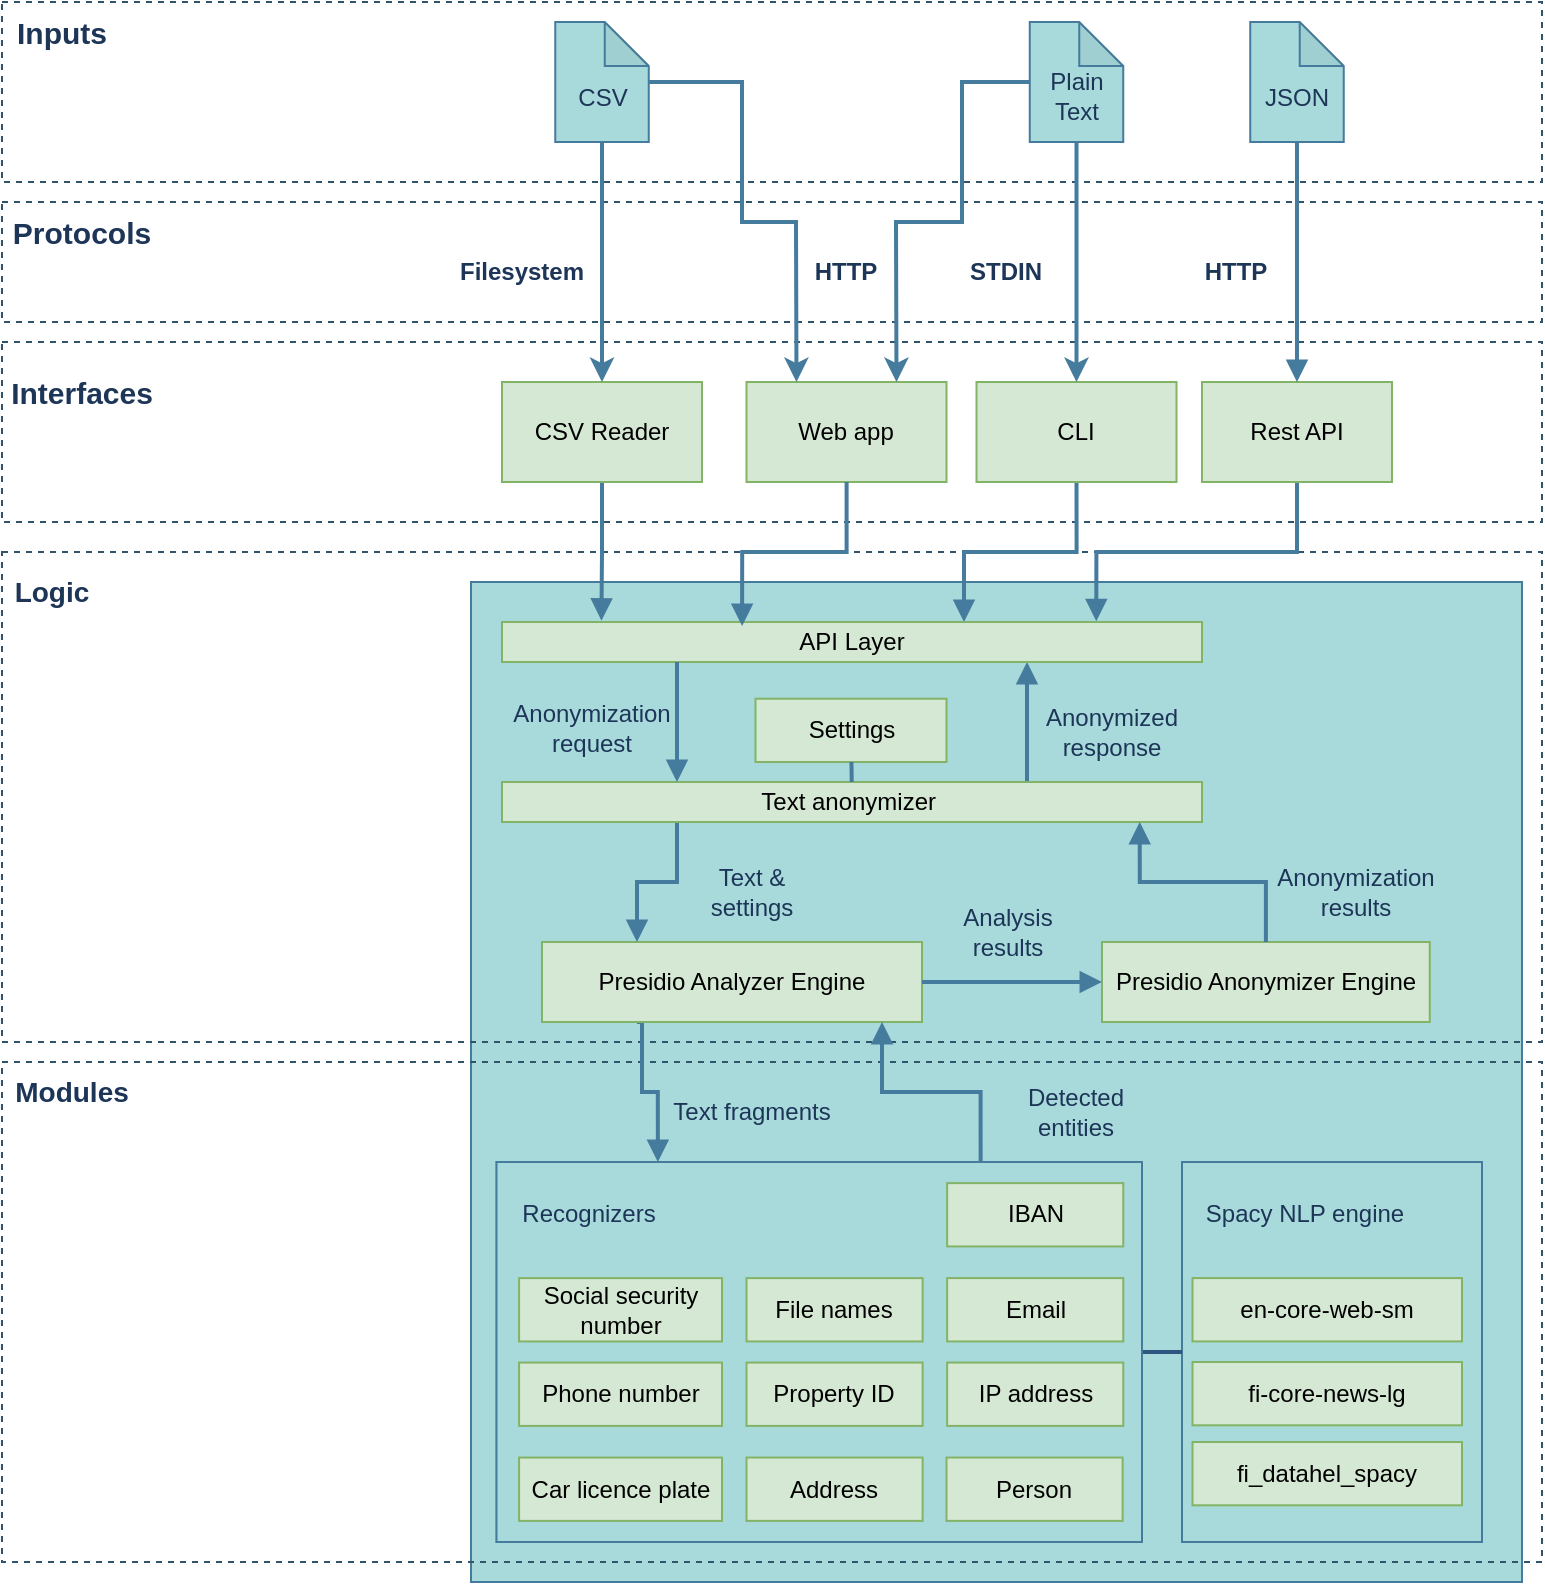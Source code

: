 <mxfile version="24.3.0" type="device">
  <diagram name="Page-1" id="s0ebGFrj-XR6TxXkH2C8">
    <mxGraphModel dx="1235" dy="1377" grid="1" gridSize="10" guides="1" tooltips="1" connect="1" arrows="1" fold="1" page="1" pageScale="1" pageWidth="700" pageHeight="750" math="0" shadow="0">
      <root>
        <mxCell id="0" />
        <mxCell id="1" parent="0" />
        <mxCell id="o0SU16Npg5g32bGM0q8D-1" value="" style="rounded=0;whiteSpace=wrap;html=1;dashed=1;fillColor=none;strokeColor=#2F546B;fontColor=#1D3557;strokeWidth=1;" parent="1" vertex="1">
          <mxGeometry x="20" y="110" width="770" height="60" as="geometry" />
        </mxCell>
        <mxCell id="o0SU16Npg5g32bGM0q8D-2" value="" style="rounded=0;whiteSpace=wrap;html=1;fillColor=#A8DADC;strokeColor=#457B9D;fontColor=#1D3557;" parent="1" vertex="1">
          <mxGeometry x="254.5" y="300" width="525.5" height="500" as="geometry" />
        </mxCell>
        <mxCell id="o0SU16Npg5g32bGM0q8D-3" value="" style="rounded=0;whiteSpace=wrap;html=1;dashed=1;fillColor=none;strokeColor=#2F546B;fontColor=#1D3557;strokeWidth=1;" parent="1" vertex="1">
          <mxGeometry x="20" y="540" width="770" height="250" as="geometry" />
        </mxCell>
        <mxCell id="o0SU16Npg5g32bGM0q8D-4" value="" style="rounded=0;whiteSpace=wrap;html=1;dashed=1;fillColor=none;strokeColor=#2F546B;fontColor=#1D3557;strokeWidth=1;" parent="1" vertex="1">
          <mxGeometry x="20" y="285" width="770" height="245" as="geometry" />
        </mxCell>
        <mxCell id="o0SU16Npg5g32bGM0q8D-5" value="" style="rounded=0;whiteSpace=wrap;html=1;dashed=1;fillColor=none;strokeColor=#2F546B;fontColor=#1D3557;strokeWidth=1;" parent="1" vertex="1">
          <mxGeometry x="20" y="180" width="770" height="90" as="geometry" />
        </mxCell>
        <mxCell id="o0SU16Npg5g32bGM0q8D-6" value="" style="rounded=0;whiteSpace=wrap;html=1;dashed=1;fillColor=none;strokeColor=#2F546B;fontColor=#1D3557;strokeWidth=1;" parent="1" vertex="1">
          <mxGeometry x="20" y="10" width="770" height="90" as="geometry" />
        </mxCell>
        <mxCell id="o0SU16Npg5g32bGM0q8D-7" style="edgeStyle=orthogonalEdgeStyle;rounded=0;orthogonalLoop=1;jettySize=auto;html=1;exitX=0.25;exitY=1;exitDx=0;exitDy=0;entryX=0.25;entryY=0;entryDx=0;entryDy=0;endArrow=block;endFill=1;labelBackgroundColor=#F1FAEE;strokeColor=#457B9D;fontColor=#1D3557;strokeWidth=2;" parent="1" source="o0SU16Npg5g32bGM0q8D-9" target="o0SU16Npg5g32bGM0q8D-25" edge="1">
          <mxGeometry relative="1" as="geometry">
            <Array as="points">
              <mxPoint x="340" y="520" />
              <mxPoint x="340" y="555" />
              <mxPoint x="348" y="555" />
            </Array>
          </mxGeometry>
        </mxCell>
        <mxCell id="o0SU16Npg5g32bGM0q8D-9" value="Presidio Analyzer Engine" style="rounded=0;whiteSpace=wrap;html=1;fillColor=#d5e8d4;strokeColor=#82b366;" parent="1" vertex="1">
          <mxGeometry x="290" y="480" width="190" height="40" as="geometry" />
        </mxCell>
        <mxCell id="o0SU16Npg5g32bGM0q8D-10" style="edgeStyle=orthogonalEdgeStyle;rounded=0;orthogonalLoop=1;jettySize=auto;html=1;exitX=0.75;exitY=0;exitDx=0;exitDy=0;endArrow=block;endFill=1;labelBackgroundColor=#F1FAEE;strokeColor=#457B9D;fontColor=#1D3557;strokeWidth=2;" parent="1" source="o0SU16Npg5g32bGM0q8D-25" target="o0SU16Npg5g32bGM0q8D-9" edge="1">
          <mxGeometry relative="1" as="geometry">
            <Array as="points">
              <mxPoint x="509" y="555" />
              <mxPoint x="460" y="555" />
            </Array>
          </mxGeometry>
        </mxCell>
        <mxCell id="o0SU16Npg5g32bGM0q8D-11" style="edgeStyle=orthogonalEdgeStyle;rounded=0;orthogonalLoop=1;jettySize=auto;html=1;exitX=0.5;exitY=1;exitDx=0;exitDy=0;endArrow=block;endFill=1;entryX=0.142;entryY=-0.033;entryDx=0;entryDy=0;labelBackgroundColor=#F1FAEE;strokeColor=#457B9D;fontColor=#1D3557;strokeWidth=2;entryPerimeter=0;" parent="1" source="o0SU16Npg5g32bGM0q8D-12" target="o0SU16Npg5g32bGM0q8D-37" edge="1">
          <mxGeometry relative="1" as="geometry" />
        </mxCell>
        <mxCell id="o0SU16Npg5g32bGM0q8D-12" value="CSV Reader" style="rounded=0;whiteSpace=wrap;html=1;fillColor=#d5e8d4;strokeColor=#82b366;" parent="1" vertex="1">
          <mxGeometry x="270" y="200" width="100" height="50" as="geometry" />
        </mxCell>
        <mxCell id="o0SU16Npg5g32bGM0q8D-13" style="edgeStyle=orthogonalEdgeStyle;rounded=0;orthogonalLoop=1;jettySize=auto;html=1;exitX=0.5;exitY=1;exitDx=0;exitDy=0;endArrow=block;endFill=1;labelBackgroundColor=#F1FAEE;strokeColor=#457B9D;fontColor=#1D3557;strokeWidth=2;entryX=0.66;entryY=0;entryDx=0;entryDy=0;entryPerimeter=0;" parent="1" source="o0SU16Npg5g32bGM0q8D-14" target="o0SU16Npg5g32bGM0q8D-37" edge="1">
          <mxGeometry relative="1" as="geometry" />
        </mxCell>
        <mxCell id="o0SU16Npg5g32bGM0q8D-14" value="CLI" style="rounded=0;whiteSpace=wrap;html=1;fillColor=#d5e8d4;strokeColor=#82b366;" parent="1" vertex="1">
          <mxGeometry x="507.25" y="200" width="100" height="50" as="geometry" />
        </mxCell>
        <mxCell id="o0SU16Npg5g32bGM0q8D-15" style="edgeStyle=orthogonalEdgeStyle;rounded=0;orthogonalLoop=1;jettySize=auto;html=1;exitX=0.5;exitY=1;exitDx=0;exitDy=0;entryX=0.849;entryY=-0.017;entryDx=0;entryDy=0;entryPerimeter=0;endArrow=block;endFill=1;labelBackgroundColor=#F1FAEE;strokeColor=#457B9D;fontColor=#1D3557;strokeWidth=2;" parent="1" source="o0SU16Npg5g32bGM0q8D-16" target="o0SU16Npg5g32bGM0q8D-37" edge="1">
          <mxGeometry relative="1" as="geometry" />
        </mxCell>
        <mxCell id="o0SU16Npg5g32bGM0q8D-16" value="Rest API" style="rounded=0;whiteSpace=wrap;html=1;fillColor=#d5e8d4;strokeColor=#82b366;" parent="1" vertex="1">
          <mxGeometry x="620" y="200" width="95" height="50" as="geometry" />
        </mxCell>
        <mxCell id="o0SU16Npg5g32bGM0q8D-17" style="edgeStyle=orthogonalEdgeStyle;rounded=0;orthogonalLoop=1;jettySize=auto;html=1;endArrow=block;endFill=1;entryX=0.25;entryY=0;entryDx=0;entryDy=0;exitX=0.25;exitY=1;exitDx=0;exitDy=0;labelBackgroundColor=#F1FAEE;strokeColor=#457B9D;fontColor=#1D3557;strokeWidth=2;" parent="1" source="o0SU16Npg5g32bGM0q8D-19" target="o0SU16Npg5g32bGM0q8D-9" edge="1">
          <mxGeometry relative="1" as="geometry">
            <mxPoint x="170" y="400" as="sourcePoint" />
          </mxGeometry>
        </mxCell>
        <mxCell id="o0SU16Npg5g32bGM0q8D-18" style="edgeStyle=orthogonalEdgeStyle;rounded=0;orthogonalLoop=1;jettySize=auto;html=1;exitX=0.75;exitY=0;exitDx=0;exitDy=0;entryX=0.75;entryY=1;entryDx=0;entryDy=0;endArrow=block;endFill=1;labelBackgroundColor=#F1FAEE;strokeColor=#457B9D;fontColor=#1D3557;strokeWidth=2;" parent="1" source="o0SU16Npg5g32bGM0q8D-19" target="o0SU16Npg5g32bGM0q8D-37" edge="1">
          <mxGeometry relative="1" as="geometry" />
        </mxCell>
        <mxCell id="o0SU16Npg5g32bGM0q8D-19" value="Text anonymizer&amp;nbsp;" style="rounded=0;whiteSpace=wrap;html=1;fillColor=#d5e8d4;strokeColor=#82b366;" parent="1" vertex="1">
          <mxGeometry x="270" y="400" width="350" height="20" as="geometry" />
        </mxCell>
        <mxCell id="o0SU16Npg5g32bGM0q8D-20" value="Text &amp;amp; settings" style="text;html=1;strokeColor=none;fillColor=none;align=center;verticalAlign=middle;whiteSpace=wrap;rounded=0;fontColor=#1D3557;" parent="1" vertex="1">
          <mxGeometry x="365" y="440" width="60" height="30" as="geometry" />
        </mxCell>
        <mxCell id="o0SU16Npg5g32bGM0q8D-22" value="Text fragments" style="text;html=1;strokeColor=none;fillColor=none;align=center;verticalAlign=middle;whiteSpace=wrap;rounded=0;fontColor=#1D3557;" parent="1" vertex="1">
          <mxGeometry x="350" y="550" width="90" height="30" as="geometry" />
        </mxCell>
        <mxCell id="o0SU16Npg5g32bGM0q8D-23" value="Detected&lt;br&gt;entities" style="text;html=1;strokeColor=none;fillColor=none;align=center;verticalAlign=middle;whiteSpace=wrap;rounded=0;fontColor=#1D3557;" parent="1" vertex="1">
          <mxGeometry x="527.13" y="550" width="60.25" height="30" as="geometry" />
        </mxCell>
        <mxCell id="o0SU16Npg5g32bGM0q8D-24" value="" style="group;fillColor=#d5e8d4;strokeColor=#82B366;container=0;" parent="1" vertex="1" connectable="0">
          <mxGeometry x="267.25" y="590" width="322.75" height="190" as="geometry" />
        </mxCell>
        <mxCell id="o0SU16Npg5g32bGM0q8D-37" value="API Layer&lt;br&gt;" style="rounded=0;whiteSpace=wrap;html=1;fillColor=#d5e8d4;strokeColor=#82b366;" parent="1" vertex="1">
          <mxGeometry x="270" y="320" width="350" height="20" as="geometry" />
        </mxCell>
        <mxCell id="o0SU16Npg5g32bGM0q8D-38" value="Anonymization request" style="text;html=1;strokeColor=none;fillColor=none;align=center;verticalAlign=middle;whiteSpace=wrap;rounded=0;fontColor=#1D3557;" parent="1" vertex="1">
          <mxGeometry x="290" y="358.34" width="50" height="30" as="geometry" />
        </mxCell>
        <mxCell id="o0SU16Npg5g32bGM0q8D-39" value="Anonymized&lt;br&gt;response" style="text;html=1;strokeColor=none;fillColor=none;align=center;verticalAlign=middle;whiteSpace=wrap;rounded=0;fontColor=#1D3557;" parent="1" vertex="1">
          <mxGeometry x="550" y="360" width="50" height="30" as="geometry" />
        </mxCell>
        <mxCell id="o0SU16Npg5g32bGM0q8D-40" value="&lt;br&gt;CSV" style="shape=note;whiteSpace=wrap;html=1;backgroundOutline=1;darkOpacity=0.05;size=22;fillColor=#A8DADC;strokeColor=#457B9D;fontColor=#1D3557;" parent="1" vertex="1">
          <mxGeometry x="296.63" y="20" width="46.75" height="60" as="geometry" />
        </mxCell>
        <mxCell id="o0SU16Npg5g32bGM0q8D-42" value="STDIN" style="text;html=1;strokeColor=none;fillColor=none;align=center;verticalAlign=middle;whiteSpace=wrap;rounded=0;fontColor=#1D3557;fontStyle=1" parent="1" vertex="1">
          <mxGeometry x="492.25" y="130" width="60" height="30" as="geometry" />
        </mxCell>
        <mxCell id="o0SU16Npg5g32bGM0q8D-43" value="" style="endArrow=classic;html=1;rounded=0;entryX=0.5;entryY=0;entryDx=0;entryDy=0;labelBackgroundColor=#F1FAEE;strokeColor=#457B9D;fontColor=#1D3557;strokeWidth=2;" parent="1" source="o0SU16Npg5g32bGM0q8D-40" target="o0SU16Npg5g32bGM0q8D-12" edge="1">
          <mxGeometry width="50" height="50" relative="1" as="geometry">
            <mxPoint x="450" y="90" as="sourcePoint" />
            <mxPoint x="449.619" y="170" as="targetPoint" />
          </mxGeometry>
        </mxCell>
        <mxCell id="o0SU16Npg5g32bGM0q8D-44" value="Filesystem" style="text;html=1;strokeColor=none;fillColor=none;align=center;verticalAlign=middle;whiteSpace=wrap;rounded=0;fontColor=#1D3557;fontStyle=1" parent="1" vertex="1">
          <mxGeometry x="250" y="130" width="60" height="30" as="geometry" />
        </mxCell>
        <mxCell id="o0SU16Npg5g32bGM0q8D-45" style="edgeStyle=orthogonalEdgeStyle;rounded=0;orthogonalLoop=1;jettySize=auto;html=1;endArrow=block;endFill=1;labelBackgroundColor=#F1FAEE;strokeColor=#457B9D;fontColor=#1D3557;strokeWidth=2;" parent="1" source="o0SU16Npg5g32bGM0q8D-53" target="o0SU16Npg5g32bGM0q8D-16" edge="1">
          <mxGeometry relative="1" as="geometry">
            <mxPoint x="722.75" y="215" as="sourcePoint" />
          </mxGeometry>
        </mxCell>
        <mxCell id="o0SU16Npg5g32bGM0q8D-46" value="HTTP" style="text;html=1;strokeColor=none;fillColor=none;align=center;verticalAlign=middle;whiteSpace=wrap;rounded=0;fontColor=#1D3557;fontStyle=1" parent="1" vertex="1">
          <mxGeometry x="607.25" y="130" width="60" height="30" as="geometry" />
        </mxCell>
        <mxCell id="o0SU16Npg5g32bGM0q8D-47" value="Logic" style="text;html=1;strokeColor=none;fillColor=none;align=center;verticalAlign=middle;whiteSpace=wrap;rounded=0;fontSize=14;fontColor=#1D3557;fontStyle=1" parent="1" vertex="1">
          <mxGeometry x="25" y="290" width="40" height="30" as="geometry" />
        </mxCell>
        <mxCell id="o0SU16Npg5g32bGM0q8D-48" value="Modules" style="text;html=1;strokeColor=none;fillColor=none;align=center;verticalAlign=middle;whiteSpace=wrap;rounded=0;fontSize=14;fontColor=#1D3557;fontStyle=1" parent="1" vertex="1">
          <mxGeometry x="25" y="540" width="60" height="30" as="geometry" />
        </mxCell>
        <mxCell id="o0SU16Npg5g32bGM0q8D-49" value="Interfaces" style="text;html=1;strokeColor=none;fillColor=none;align=center;verticalAlign=middle;whiteSpace=wrap;rounded=0;fontSize=15;fontColor=#1D3557;fontStyle=1" parent="1" vertex="1">
          <mxGeometry x="25" y="190" width="70" height="30" as="geometry" />
        </mxCell>
        <mxCell id="o0SU16Npg5g32bGM0q8D-50" value="Protocols" style="text;html=1;strokeColor=none;fillColor=none;align=center;verticalAlign=middle;whiteSpace=wrap;rounded=0;fontSize=15;fontColor=#1D3557;fontStyle=1" parent="1" vertex="1">
          <mxGeometry x="25" y="110" width="70" height="30" as="geometry" />
        </mxCell>
        <mxCell id="o0SU16Npg5g32bGM0q8D-51" value="Inputs" style="text;html=1;strokeColor=none;fillColor=none;align=center;verticalAlign=middle;whiteSpace=wrap;rounded=0;fontSize=15;fontColor=#1D3557;fontStyle=1" parent="1" vertex="1">
          <mxGeometry x="25" y="10" width="50" height="30" as="geometry" />
        </mxCell>
        <mxCell id="o0SU16Npg5g32bGM0q8D-52" value="&lt;br&gt;Plain&lt;br&gt;Text" style="shape=note;whiteSpace=wrap;html=1;backgroundOutline=1;darkOpacity=0.05;size=22;fillColor=#A8DADC;strokeColor=#457B9D;fontColor=#1D3557;" parent="1" vertex="1">
          <mxGeometry x="533.88" y="20" width="46.75" height="60" as="geometry" />
        </mxCell>
        <mxCell id="o0SU16Npg5g32bGM0q8D-53" value="&lt;br&gt;JSON" style="shape=note;whiteSpace=wrap;html=1;backgroundOutline=1;darkOpacity=0.05;size=22;fillColor=#A8DADC;strokeColor=#457B9D;fontColor=#1D3557;" parent="1" vertex="1">
          <mxGeometry x="644.12" y="20" width="46.75" height="60" as="geometry" />
        </mxCell>
        <mxCell id="o0SU16Npg5g32bGM0q8D-54" style="edgeStyle=orthogonalEdgeStyle;rounded=0;orthogonalLoop=1;jettySize=auto;html=1;exitX=0.25;exitY=1;exitDx=0;exitDy=0;entryX=0.25;entryY=0;entryDx=0;entryDy=0;endArrow=block;endFill=1;labelBackgroundColor=#F1FAEE;strokeColor=#457B9D;fontColor=#1D3557;strokeWidth=2;" parent="1" source="o0SU16Npg5g32bGM0q8D-37" target="o0SU16Npg5g32bGM0q8D-19" edge="1">
          <mxGeometry relative="1" as="geometry" />
        </mxCell>
        <mxCell id="o0SU16Npg5g32bGM0q8D-55" value="Settings" style="rounded=0;whiteSpace=wrap;html=1;fillColor=#d5e8d4;strokeColor=#82b366;" parent="1" vertex="1">
          <mxGeometry x="396.75" y="358.34" width="95.5" height="31.66" as="geometry" />
        </mxCell>
        <mxCell id="o0SU16Npg5g32bGM0q8D-56" value="" style="endArrow=none;html=1;rounded=1;sketch=0;fontColor=#1D3557;strokeColor=#457B9D;strokeWidth=2;fillColor=#A8DADC;curved=0;" parent="1" source="o0SU16Npg5g32bGM0q8D-19" target="o0SU16Npg5g32bGM0q8D-55" edge="1">
          <mxGeometry width="50" height="50" relative="1" as="geometry">
            <mxPoint x="460" y="410" as="sourcePoint" />
            <mxPoint x="480" y="450" as="targetPoint" />
          </mxGeometry>
        </mxCell>
        <mxCell id="o0SU16Npg5g32bGM0q8D-83" value="Web app" style="rounded=0;whiteSpace=wrap;html=1;fillColor=#d5e8d4;strokeColor=#82b366;" parent="1" vertex="1">
          <mxGeometry x="392.25" y="200" width="100" height="50" as="geometry" />
        </mxCell>
        <mxCell id="o0SU16Npg5g32bGM0q8D-90" value="HTTP" style="text;html=1;strokeColor=none;fillColor=none;align=center;verticalAlign=middle;whiteSpace=wrap;rounded=0;fontColor=#1D3557;fontStyle=1" parent="1" vertex="1">
          <mxGeometry x="412.25" y="130" width="60" height="30" as="geometry" />
        </mxCell>
        <mxCell id="o0SU16Npg5g32bGM0q8D-92" value="" style="endArrow=classic;html=1;rounded=0;labelBackgroundColor=#F1FAEE;strokeColor=#457B9D;fontColor=#1D3557;strokeWidth=2;" parent="1" source="o0SU16Npg5g32bGM0q8D-52" target="o0SU16Npg5g32bGM0q8D-14" edge="1">
          <mxGeometry width="50" height="50" relative="1" as="geometry">
            <mxPoint x="330" y="90" as="sourcePoint" />
            <mxPoint x="330" y="210" as="targetPoint" />
          </mxGeometry>
        </mxCell>
        <mxCell id="o0SU16Npg5g32bGM0q8D-93" value="" style="endArrow=classic;html=1;rounded=0;labelBackgroundColor=#F1FAEE;strokeColor=#457B9D;fontColor=#1D3557;strokeWidth=2;entryX=0.75;entryY=0;entryDx=0;entryDy=0;" parent="1" source="o0SU16Npg5g32bGM0q8D-52" target="o0SU16Npg5g32bGM0q8D-83" edge="1">
          <mxGeometry width="50" height="50" relative="1" as="geometry">
            <mxPoint x="472" y="90" as="sourcePoint" />
            <mxPoint x="442" y="200" as="targetPoint" />
            <Array as="points">
              <mxPoint x="500" y="50" />
              <mxPoint x="500" y="120" />
              <mxPoint x="467" y="120" />
            </Array>
          </mxGeometry>
        </mxCell>
        <mxCell id="o0SU16Npg5g32bGM0q8D-94" value="" style="endArrow=classic;html=1;rounded=0;labelBackgroundColor=#F1FAEE;strokeColor=#457B9D;fontColor=#1D3557;strokeWidth=2;entryX=0.25;entryY=0;entryDx=0;entryDy=0;" parent="1" source="o0SU16Npg5g32bGM0q8D-40" target="o0SU16Npg5g32bGM0q8D-83" edge="1">
          <mxGeometry width="50" height="50" relative="1" as="geometry">
            <mxPoint x="482" y="100" as="sourcePoint" />
            <mxPoint x="546" y="210" as="targetPoint" />
            <Array as="points">
              <mxPoint x="390" y="50" />
              <mxPoint x="390" y="120" />
              <mxPoint x="417" y="120" />
            </Array>
          </mxGeometry>
        </mxCell>
        <mxCell id="o0SU16Npg5g32bGM0q8D-96" style="edgeStyle=orthogonalEdgeStyle;rounded=0;orthogonalLoop=1;jettySize=auto;html=1;endArrow=block;endFill=1;labelBackgroundColor=#F1FAEE;strokeColor=#457B9D;fontColor=#1D3557;strokeWidth=2;entryX=0.343;entryY=0.1;entryDx=0;entryDy=0;entryPerimeter=0;" parent="1" source="o0SU16Npg5g32bGM0q8D-83" target="o0SU16Npg5g32bGM0q8D-37" edge="1">
          <mxGeometry relative="1" as="geometry">
            <mxPoint x="678" y="260" as="sourcePoint" />
            <mxPoint x="577" y="330" as="targetPoint" />
          </mxGeometry>
        </mxCell>
        <mxCell id="o0SU16Npg5g32bGM0q8D-97" value="" style="group;fillColor=#d5e8d4;strokeColor=#82B366;" parent="1" vertex="1" connectable="0">
          <mxGeometry x="610" y="590" width="150" height="190" as="geometry" />
        </mxCell>
        <mxCell id="o0SU16Npg5g32bGM0q8D-98" value="" style="rounded=0;whiteSpace=wrap;html=1;fillColor=#A8DADC;strokeColor=#457B9D;fontColor=#1D3557;" parent="o0SU16Npg5g32bGM0q8D-97" vertex="1">
          <mxGeometry width="150" height="190" as="geometry" />
        </mxCell>
        <mxCell id="o0SU16Npg5g32bGM0q8D-99" value="Spacy NLP engine" style="text;html=1;strokeColor=none;fillColor=none;align=center;verticalAlign=middle;whiteSpace=wrap;rounded=0;fontColor=#1D3557;" parent="o0SU16Npg5g32bGM0q8D-97" vertex="1">
          <mxGeometry x="5.25" y="10.56" width="112.607" height="31.67" as="geometry" />
        </mxCell>
        <mxCell id="o0SU16Npg5g32bGM0q8D-101" value="en-core-web-sm" style="rounded=0;whiteSpace=wrap;html=1;fillColor=#d5e8d4;strokeColor=#82b366;" parent="o0SU16Npg5g32bGM0q8D-97" vertex="1">
          <mxGeometry x="5.25" y="58.05" width="134.75" height="31.66" as="geometry" />
        </mxCell>
        <mxCell id="o0SU16Npg5g32bGM0q8D-112" value="fi_datahel_spacy" style="rounded=0;whiteSpace=wrap;html=1;fillColor=#d5e8d4;strokeColor=#82b366;" parent="o0SU16Npg5g32bGM0q8D-97" vertex="1">
          <mxGeometry x="5.25" y="140" width="134.75" height="31.66" as="geometry" />
        </mxCell>
        <mxCell id="QhEqJXYQCeA0x0Y6JokV-1" value="fi-core-news-lg" style="rounded=0;whiteSpace=wrap;html=1;fillColor=#d5e8d4;strokeColor=#82b366;" vertex="1" parent="o0SU16Npg5g32bGM0q8D-97">
          <mxGeometry x="5.25" y="100" width="134.75" height="31.66" as="geometry" />
        </mxCell>
        <mxCell id="o0SU16Npg5g32bGM0q8D-114" style="edgeStyle=orthogonalEdgeStyle;rounded=0;orthogonalLoop=1;jettySize=auto;html=1;exitX=1;exitY=0.5;exitDx=0;exitDy=0;entryX=0;entryY=0.5;entryDx=0;entryDy=0;endArrow=none;endFill=0;strokeWidth=2;strokeColor=#2F5780;" parent="1" source="o0SU16Npg5g32bGM0q8D-25" target="o0SU16Npg5g32bGM0q8D-98" edge="1">
          <mxGeometry relative="1" as="geometry" />
        </mxCell>
        <mxCell id="o0SU16Npg5g32bGM0q8D-25" value="" style="rounded=0;whiteSpace=wrap;html=1;fillColor=#A8DADC;strokeColor=#457B9D;fontColor=#1D3557;" parent="1" vertex="1">
          <mxGeometry x="267.25" y="590" width="322.75" height="190.0" as="geometry" />
        </mxCell>
        <mxCell id="o0SU16Npg5g32bGM0q8D-26" value="Recognizers" style="text;html=1;strokeColor=none;fillColor=none;align=center;verticalAlign=middle;whiteSpace=wrap;rounded=0;fontColor=#1D3557;" parent="1" vertex="1">
          <mxGeometry x="285.693" y="600.556" width="55.329" height="31.667" as="geometry" />
        </mxCell>
        <mxCell id="o0SU16Npg5g32bGM0q8D-27" value="Car licence plate" style="rounded=0;whiteSpace=wrap;html=1;fillColor=#d5e8d4;strokeColor=#82b366;" parent="1" vertex="1">
          <mxGeometry x="278.55" y="737.78" width="101.45" height="31.67" as="geometry" />
        </mxCell>
        <mxCell id="o0SU16Npg5g32bGM0q8D-28" value="Social security number" style="rounded=0;whiteSpace=wrap;html=1;fillColor=#d5e8d4;strokeColor=#82b366;" parent="1" vertex="1">
          <mxGeometry x="278.55" y="648.06" width="101.45" height="31.67" as="geometry" />
        </mxCell>
        <mxCell id="o0SU16Npg5g32bGM0q8D-29" value="Address" style="rounded=0;whiteSpace=wrap;html=1;fillColor=#D5E8D4;strokeColor=#82B366;" parent="1" vertex="1">
          <mxGeometry x="392.247" y="737.776" width="88.065" height="31.667" as="geometry" />
        </mxCell>
        <mxCell id="o0SU16Npg5g32bGM0q8D-30" value="File names" style="rounded=0;whiteSpace=wrap;html=1;fillColor=#d5e8d4;strokeColor=#82b366;" parent="1" vertex="1">
          <mxGeometry x="392.247" y="648.058" width="88.065" height="31.667" as="geometry" />
        </mxCell>
        <mxCell id="o0SU16Npg5g32bGM0q8D-31" value="Phone number" style="rounded=0;whiteSpace=wrap;html=1;fillColor=#d5e8d4;strokeColor=#82b366;" parent="1" vertex="1">
          <mxGeometry x="278.55" y="690.28" width="101.45" height="31.67" as="geometry" />
        </mxCell>
        <mxCell id="o0SU16Npg5g32bGM0q8D-32" value="Property ID" style="rounded=0;whiteSpace=wrap;html=1;fillColor=#d5e8d4;strokeColor=#82b366;" parent="1" vertex="1">
          <mxGeometry x="392.247" y="690.278" width="88.065" height="31.667" as="geometry" />
        </mxCell>
        <mxCell id="o0SU16Npg5g32bGM0q8D-33" value="Person" style="rounded=0;whiteSpace=wrap;html=1;fillColor=#d5e8d4;strokeColor=#82B366;" parent="1" vertex="1">
          <mxGeometry x="492.248" y="737.776" width="88.065" height="31.667" as="geometry" />
        </mxCell>
        <mxCell id="o0SU16Npg5g32bGM0q8D-34" value="Email" style="rounded=0;whiteSpace=wrap;html=1;fillColor=#d5e8d4;strokeColor=#82b366;" parent="1" vertex="1">
          <mxGeometry x="492.568" y="648.056" width="88.065" height="31.667" as="geometry" />
        </mxCell>
        <mxCell id="o0SU16Npg5g32bGM0q8D-35" value="IP address" style="rounded=0;whiteSpace=wrap;html=1;fillColor=#d5e8d4;strokeColor=#82b366;" parent="1" vertex="1">
          <mxGeometry x="492.568" y="690.278" width="88.065" height="31.667" as="geometry" />
        </mxCell>
        <mxCell id="o0SU16Npg5g32bGM0q8D-36" value="IBAN" style="rounded=0;whiteSpace=wrap;html=1;fillColor=#d5e8d4;strokeColor=#82b366;" parent="1" vertex="1">
          <mxGeometry x="492.568" y="600.558" width="88.065" height="31.667" as="geometry" />
        </mxCell>
        <mxCell id="o0SU16Npg5g32bGM0q8D-116" value="Presidio Anonymizer Engine" style="rounded=0;whiteSpace=wrap;html=1;fillColor=#d5e8d4;strokeColor=#82b366;" parent="1" vertex="1">
          <mxGeometry x="570" y="480" width="163.88" height="40" as="geometry" />
        </mxCell>
        <mxCell id="o0SU16Npg5g32bGM0q8D-120" style="edgeStyle=orthogonalEdgeStyle;rounded=0;orthogonalLoop=1;jettySize=auto;html=1;endArrow=block;endFill=1;entryX=0.911;entryY=1;entryDx=0;entryDy=0;labelBackgroundColor=#F1FAEE;strokeColor=#457B9D;fontColor=#1D3557;strokeWidth=2;entryPerimeter=0;" parent="1" source="o0SU16Npg5g32bGM0q8D-116" target="o0SU16Npg5g32bGM0q8D-19" edge="1">
          <mxGeometry relative="1" as="geometry">
            <mxPoint x="900" y="450" as="sourcePoint" />
            <mxPoint x="880" y="510" as="targetPoint" />
          </mxGeometry>
        </mxCell>
        <mxCell id="o0SU16Npg5g32bGM0q8D-121" style="edgeStyle=orthogonalEdgeStyle;rounded=0;orthogonalLoop=1;jettySize=auto;html=1;endArrow=block;endFill=1;entryX=0;entryY=0.5;entryDx=0;entryDy=0;exitX=1;exitY=0.5;exitDx=0;exitDy=0;labelBackgroundColor=#F1FAEE;strokeColor=#457B9D;fontColor=#1D3557;strokeWidth=2;" parent="1" source="o0SU16Npg5g32bGM0q8D-9" target="o0SU16Npg5g32bGM0q8D-116" edge="1">
          <mxGeometry relative="1" as="geometry">
            <mxPoint x="910" y="460" as="sourcePoint" />
            <mxPoint x="890" y="520" as="targetPoint" />
          </mxGeometry>
        </mxCell>
        <mxCell id="o0SU16Npg5g32bGM0q8D-123" value="&lt;div&gt;Analysis&lt;/div&gt;&lt;div&gt;results&lt;br&gt;&lt;/div&gt;" style="text;html=1;strokeColor=none;fillColor=none;align=center;verticalAlign=middle;whiteSpace=wrap;rounded=0;fontColor=#1D3557;" parent="1" vertex="1">
          <mxGeometry x="492.57" y="460" width="60" height="30" as="geometry" />
        </mxCell>
        <mxCell id="o0SU16Npg5g32bGM0q8D-124" value="&lt;div&gt;Anonymization&lt;/div&gt;&lt;div&gt;results&lt;br&gt;&lt;/div&gt;" style="text;html=1;strokeColor=none;fillColor=none;align=center;verticalAlign=middle;whiteSpace=wrap;rounded=0;fontColor=#1D3557;" parent="1" vertex="1">
          <mxGeometry x="667.25" y="440" width="60" height="30" as="geometry" />
        </mxCell>
      </root>
    </mxGraphModel>
  </diagram>
</mxfile>
